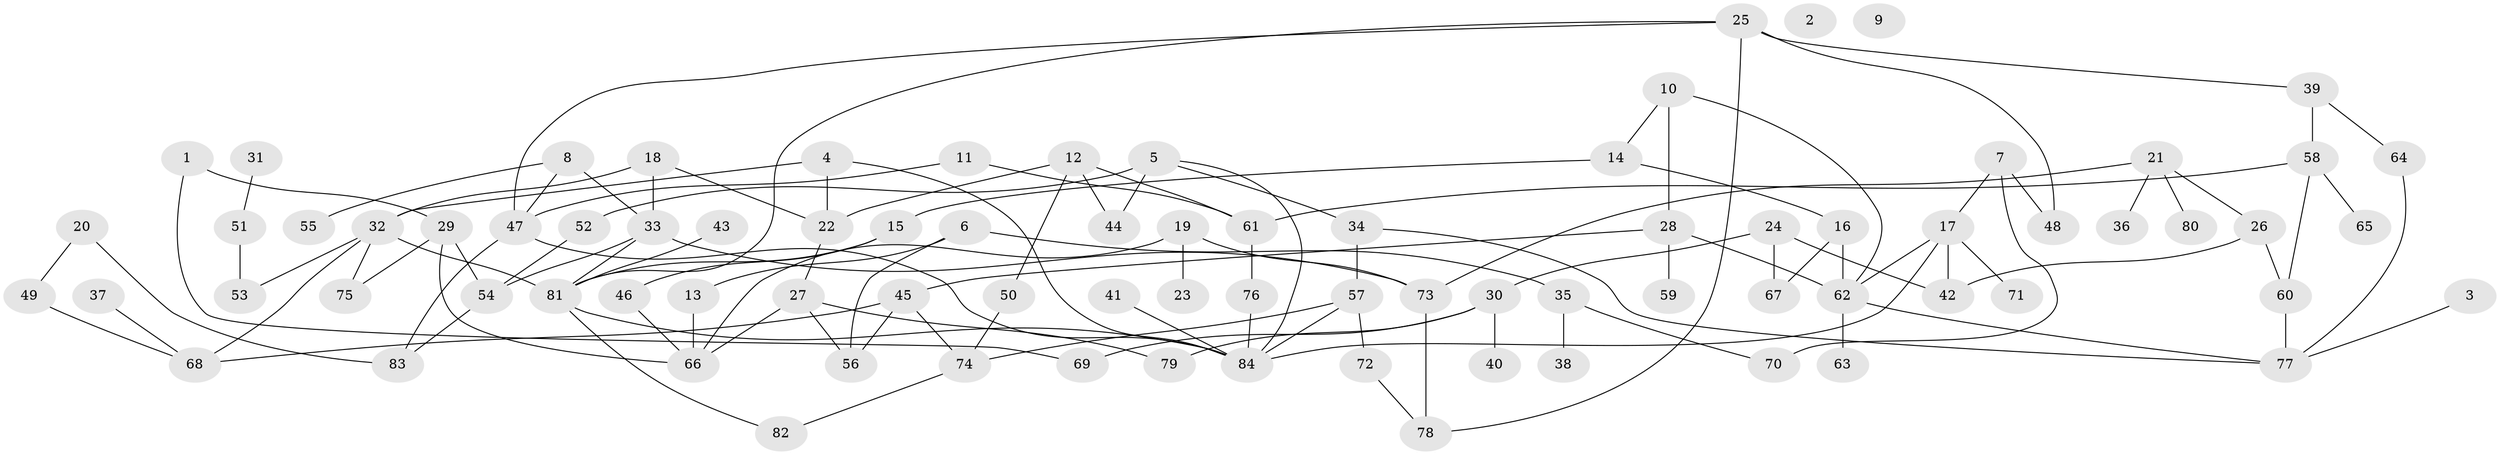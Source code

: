// coarse degree distribution, {4: 0.23809523809523808, 0: 0.047619047619047616, 1: 0.23809523809523808, 6: 0.11904761904761904, 2: 0.16666666666666666, 17: 0.023809523809523808, 3: 0.07142857142857142, 5: 0.09523809523809523}
// Generated by graph-tools (version 1.1) at 2025/16/03/04/25 18:16:30]
// undirected, 84 vertices, 119 edges
graph export_dot {
graph [start="1"]
  node [color=gray90,style=filled];
  1;
  2;
  3;
  4;
  5;
  6;
  7;
  8;
  9;
  10;
  11;
  12;
  13;
  14;
  15;
  16;
  17;
  18;
  19;
  20;
  21;
  22;
  23;
  24;
  25;
  26;
  27;
  28;
  29;
  30;
  31;
  32;
  33;
  34;
  35;
  36;
  37;
  38;
  39;
  40;
  41;
  42;
  43;
  44;
  45;
  46;
  47;
  48;
  49;
  50;
  51;
  52;
  53;
  54;
  55;
  56;
  57;
  58;
  59;
  60;
  61;
  62;
  63;
  64;
  65;
  66;
  67;
  68;
  69;
  70;
  71;
  72;
  73;
  74;
  75;
  76;
  77;
  78;
  79;
  80;
  81;
  82;
  83;
  84;
  1 -- 29;
  1 -- 69;
  3 -- 77;
  4 -- 22;
  4 -- 32;
  4 -- 84;
  5 -- 34;
  5 -- 44;
  5 -- 52;
  5 -- 84;
  6 -- 13;
  6 -- 35;
  6 -- 56;
  7 -- 17;
  7 -- 48;
  7 -- 70;
  8 -- 33;
  8 -- 47;
  8 -- 55;
  10 -- 14;
  10 -- 28;
  10 -- 62;
  11 -- 47;
  11 -- 61;
  12 -- 22;
  12 -- 44;
  12 -- 50;
  12 -- 61;
  13 -- 66;
  14 -- 15;
  14 -- 16;
  15 -- 46;
  15 -- 81;
  16 -- 62;
  16 -- 67;
  17 -- 42;
  17 -- 62;
  17 -- 71;
  17 -- 84;
  18 -- 22;
  18 -- 32;
  18 -- 33;
  19 -- 23;
  19 -- 66;
  19 -- 73;
  20 -- 49;
  20 -- 83;
  21 -- 26;
  21 -- 36;
  21 -- 73;
  21 -- 80;
  22 -- 27;
  24 -- 30;
  24 -- 42;
  24 -- 67;
  25 -- 39;
  25 -- 47;
  25 -- 48;
  25 -- 78;
  25 -- 81;
  26 -- 42;
  26 -- 60;
  27 -- 56;
  27 -- 66;
  27 -- 79;
  28 -- 45;
  28 -- 59;
  28 -- 62;
  29 -- 54;
  29 -- 66;
  29 -- 75;
  30 -- 40;
  30 -- 69;
  30 -- 79;
  31 -- 51;
  32 -- 53;
  32 -- 68;
  32 -- 75;
  32 -- 81;
  33 -- 54;
  33 -- 73;
  33 -- 81;
  34 -- 57;
  34 -- 77;
  35 -- 38;
  35 -- 70;
  37 -- 68;
  39 -- 58;
  39 -- 64;
  41 -- 84;
  43 -- 81;
  45 -- 56;
  45 -- 68;
  45 -- 74;
  46 -- 66;
  47 -- 83;
  47 -- 84;
  49 -- 68;
  50 -- 74;
  51 -- 53;
  52 -- 54;
  54 -- 83;
  57 -- 72;
  57 -- 74;
  57 -- 84;
  58 -- 60;
  58 -- 61;
  58 -- 65;
  60 -- 77;
  61 -- 76;
  62 -- 63;
  62 -- 77;
  64 -- 77;
  72 -- 78;
  73 -- 78;
  74 -- 82;
  76 -- 84;
  81 -- 82;
  81 -- 84;
}
